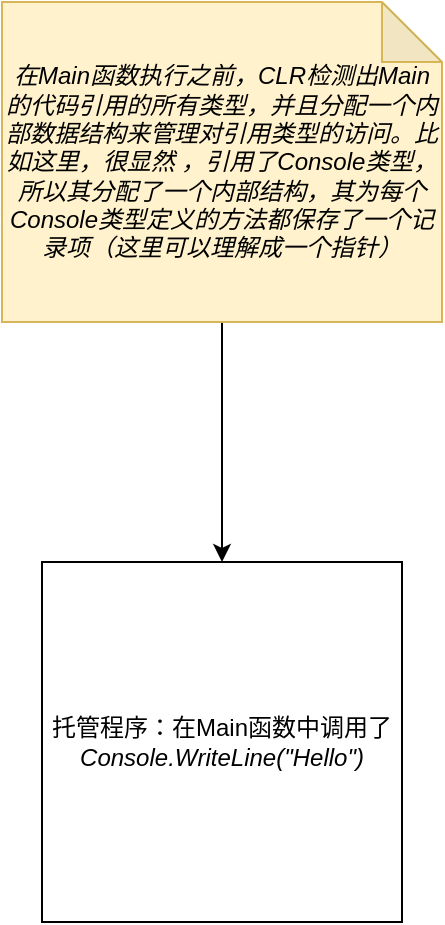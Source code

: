 <mxfile>
    <diagram id="aKhLOf0NijCGZtTnlOJF" name="第 1 页">
        <mxGraphModel dx="933" dy="1844" grid="1" gridSize="10" guides="1" tooltips="1" connect="1" arrows="1" fold="1" page="1" pageScale="1" pageWidth="827" pageHeight="1169" math="0" shadow="0">
            <root>
                <mxCell id="0"/>
                <mxCell id="1" parent="0"/>
                <mxCell id="2" value="托管程序：在Main函数中调用了&lt;i&gt;Console.WriteLine(&quot;Hello&quot;)&lt;/i&gt;" style="whiteSpace=wrap;html=1;aspect=fixed;" vertex="1" parent="1">
                    <mxGeometry x="50" y="-550" width="180" height="180" as="geometry"/>
                </mxCell>
                <mxCell id="6" style="edgeStyle=orthogonalEdgeStyle;rounded=0;orthogonalLoop=1;jettySize=auto;html=1;entryX=0.5;entryY=0;entryDx=0;entryDy=0;" edge="1" parent="1" source="5" target="2">
                    <mxGeometry relative="1" as="geometry"/>
                </mxCell>
                <mxCell id="5" value="&lt;i&gt;在Main函数执行之前，CLR检测出Main的代码引用的所有类型，并且分配一个内部数据结构来管理对引用类型的访问。比如这里，很显然 ，引用了Console类型，所以其分配了一个内部结构，其为每个Console类型定义的方法都保存了一个记录项（这里可以理解成一个指针）&lt;/i&gt;" style="shape=note;whiteSpace=wrap;html=1;backgroundOutline=1;darkOpacity=0.05;fillColor=#fff2cc;strokeColor=#d6b656;" vertex="1" parent="1">
                    <mxGeometry x="30" y="-830" width="220" height="160" as="geometry"/>
                </mxCell>
            </root>
        </mxGraphModel>
    </diagram>
</mxfile>